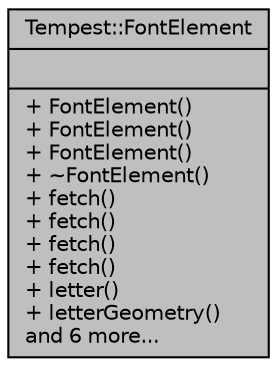 digraph "Tempest::FontElement"
{
  edge [fontname="Helvetica",fontsize="10",labelfontname="Helvetica",labelfontsize="10"];
  node [fontname="Helvetica",fontsize="10",shape=record];
  Node1 [label="{Tempest::FontElement\n||+ FontElement()\l+ FontElement()\l+ FontElement()\l+ ~FontElement()\l+ fetch()\l+ fetch()\l+ fetch()\l+ fetch()\l+ letter()\l+ letterGeometry()\land 6 more...\l}",height=0.2,width=0.4,color="black", fillcolor="grey75", style="filled", fontcolor="black"];
}
